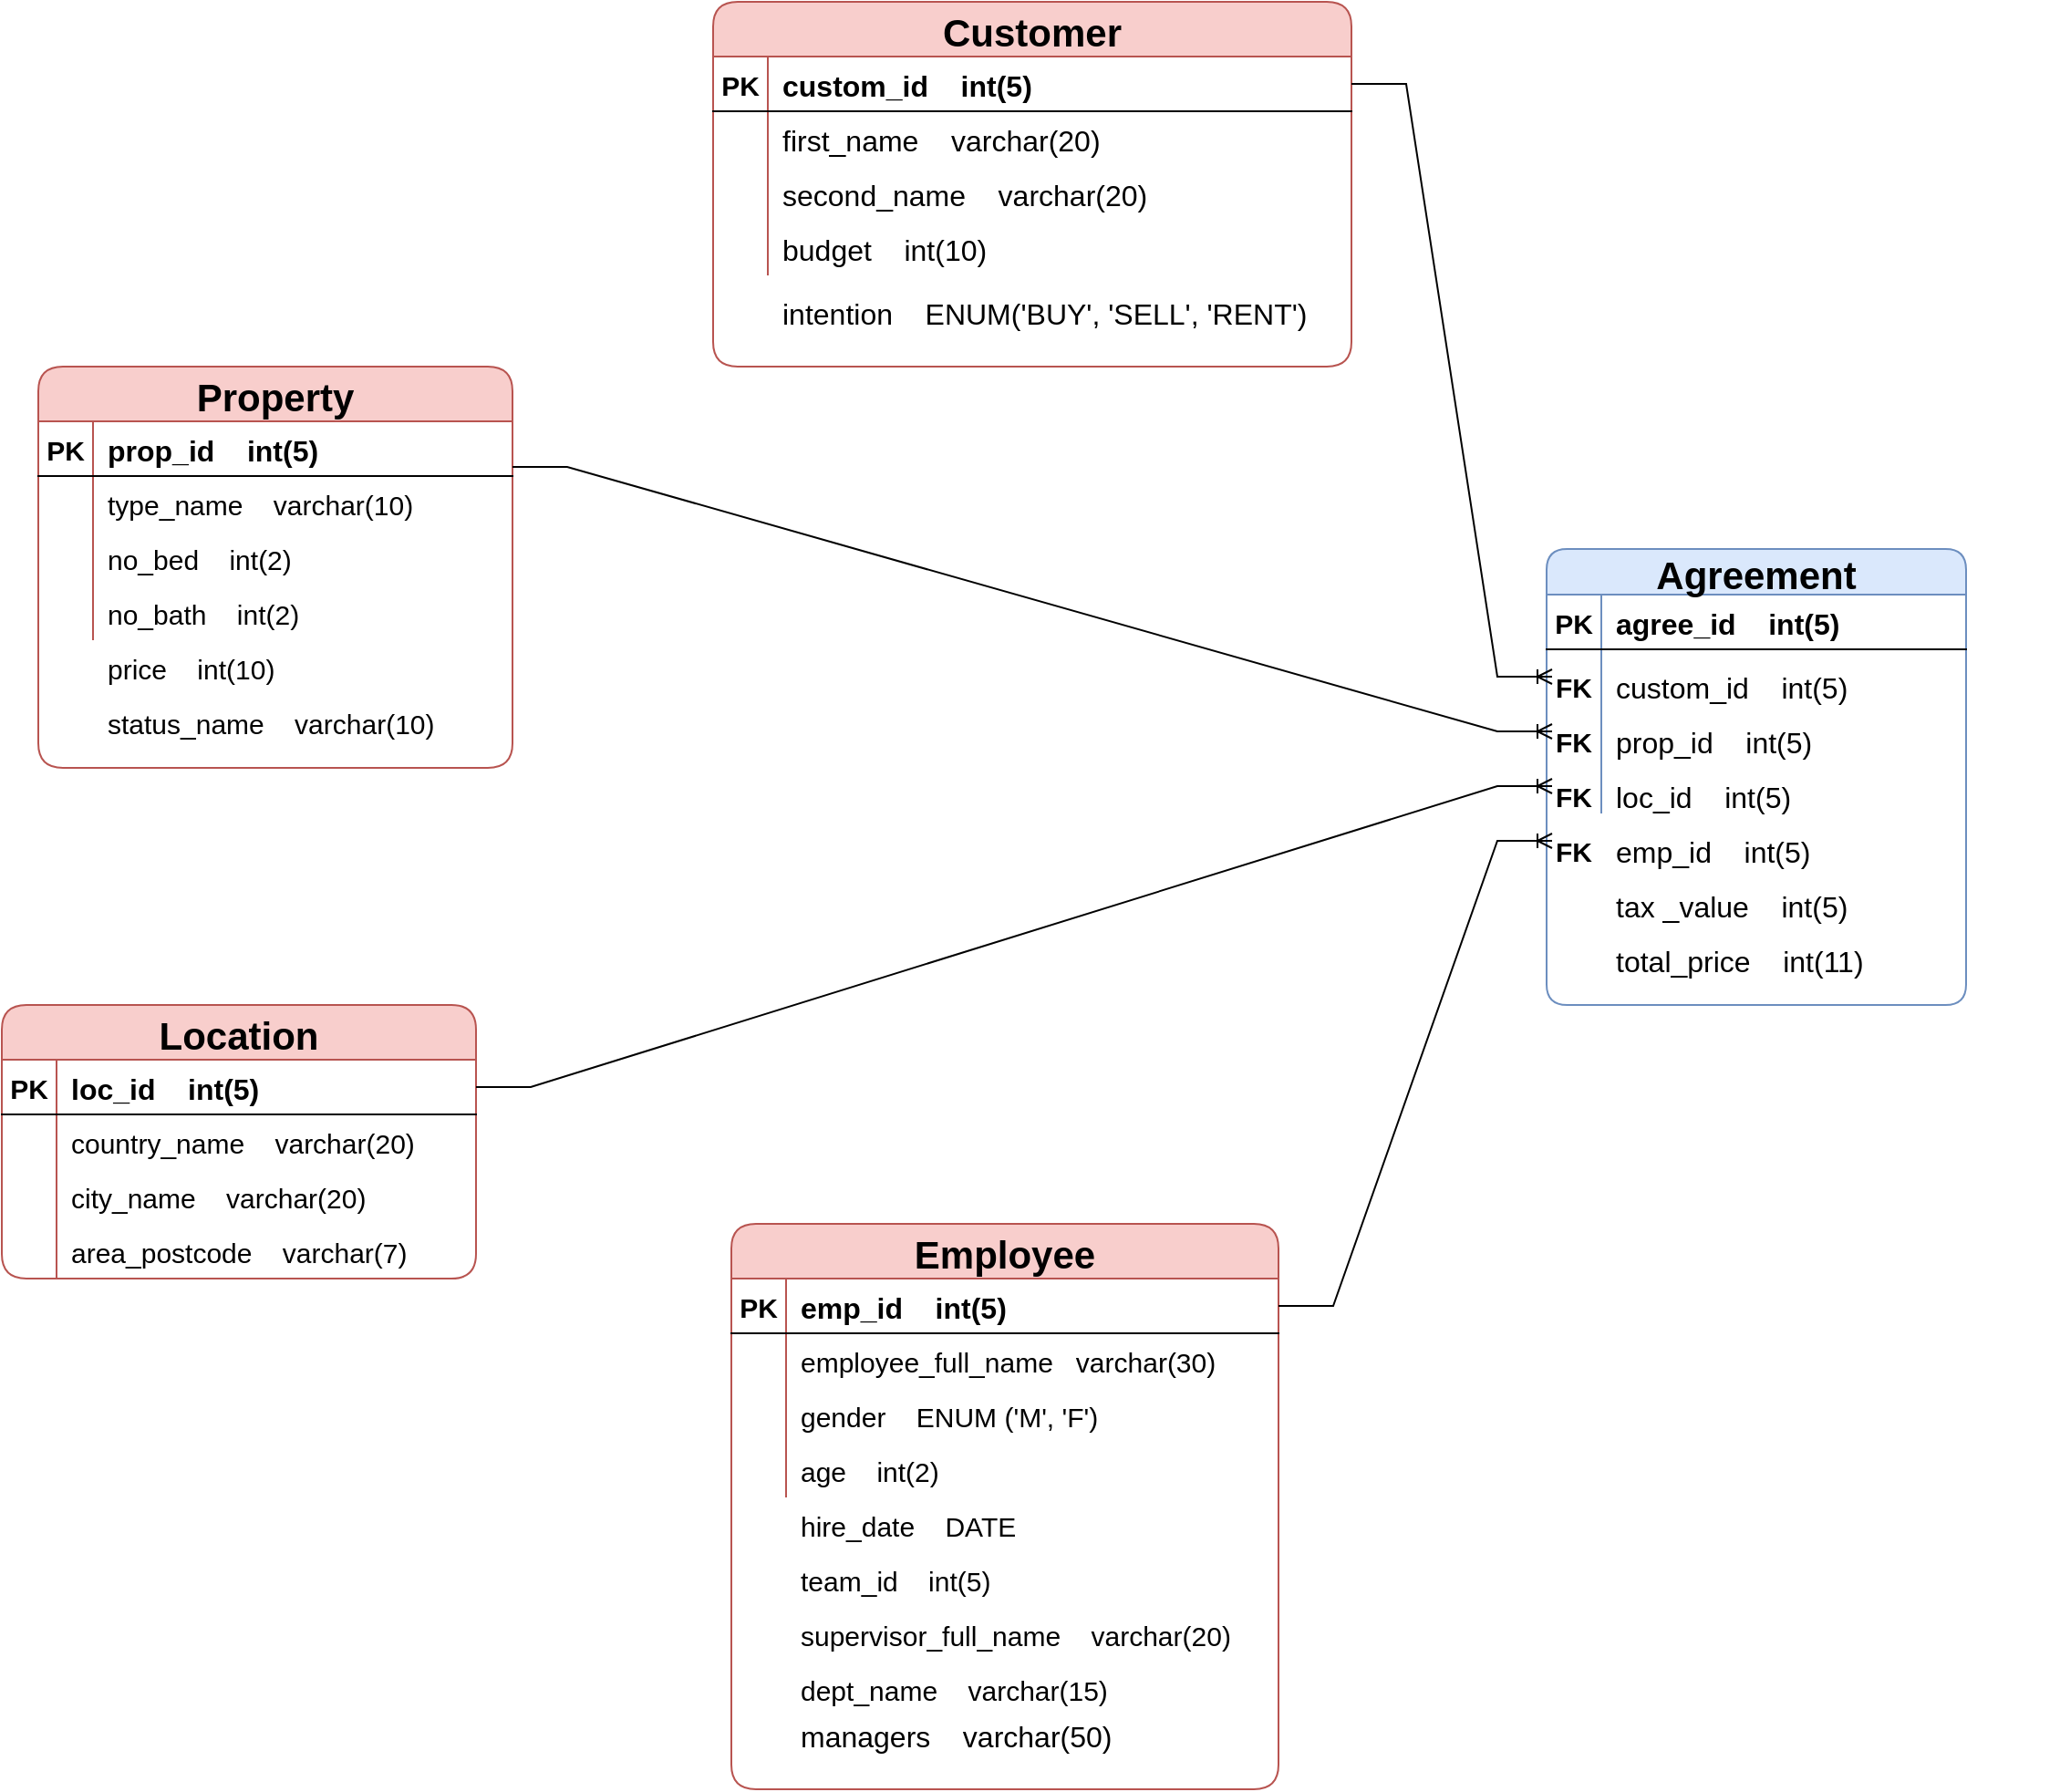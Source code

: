 <mxfile version="16.6.2" type="device"><diagram id="rSum2ojpYqu9q7fzK4AU" name="Page-1"><mxGraphModel dx="1865" dy="547" grid="1" gridSize="10" guides="1" tooltips="1" connect="1" arrows="1" fold="1" page="1" pageScale="1" pageWidth="827" pageHeight="1169" math="0" shadow="0"><root><mxCell id="0"/><mxCell id="1" parent="0"/><mxCell id="z2MzdyvnjzOj2S_PiTlg-1" value="Employee" style="shape=table;startSize=30;container=1;collapsible=1;childLayout=tableLayout;fixedRows=1;rowLines=0;fontStyle=1;align=center;resizeLast=1;fillColor=#f8cecc;strokeColor=#b85450;rounded=1;shadow=0;sketch=0;horizontal=1;verticalAlign=middle;fontSize=21;" parent="1" vertex="1"><mxGeometry x="100" y="700" width="300" height="310" as="geometry"/></mxCell><mxCell id="z2MzdyvnjzOj2S_PiTlg-2" value="" style="shape=tableRow;horizontal=0;startSize=0;swimlaneHead=0;swimlaneBody=0;fillColor=none;collapsible=0;dropTarget=0;points=[[0,0.5],[1,0.5]];portConstraint=eastwest;top=0;left=0;right=0;bottom=1;" parent="z2MzdyvnjzOj2S_PiTlg-1" vertex="1"><mxGeometry y="30" width="300" height="30" as="geometry"/></mxCell><mxCell id="z2MzdyvnjzOj2S_PiTlg-3" value="PK" style="shape=partialRectangle;connectable=0;fillColor=none;top=0;left=0;bottom=0;right=0;fontStyle=1;overflow=hidden;fontSize=15;" parent="z2MzdyvnjzOj2S_PiTlg-2" vertex="1"><mxGeometry width="30" height="30" as="geometry"><mxRectangle width="30" height="30" as="alternateBounds"/></mxGeometry></mxCell><mxCell id="z2MzdyvnjzOj2S_PiTlg-4" value="emp_id    int(5)" style="shape=partialRectangle;connectable=0;fillColor=none;top=0;left=0;bottom=0;right=0;align=left;spacingLeft=6;fontStyle=1;overflow=hidden;labelBackgroundColor=default;fontSize=16;" parent="z2MzdyvnjzOj2S_PiTlg-2" vertex="1"><mxGeometry x="30" width="270" height="30" as="geometry"><mxRectangle width="270" height="30" as="alternateBounds"/></mxGeometry></mxCell><mxCell id="z2MzdyvnjzOj2S_PiTlg-8" value="" style="shape=tableRow;horizontal=0;startSize=0;swimlaneHead=0;swimlaneBody=0;fillColor=none;collapsible=0;dropTarget=0;points=[[0,0.5],[1,0.5]];portConstraint=eastwest;top=0;left=0;right=0;bottom=0;" parent="z2MzdyvnjzOj2S_PiTlg-1" vertex="1"><mxGeometry y="60" width="300" height="30" as="geometry"/></mxCell><mxCell id="z2MzdyvnjzOj2S_PiTlg-9" value="" style="shape=partialRectangle;connectable=0;fillColor=none;top=0;left=0;bottom=0;right=0;editable=1;overflow=hidden;" parent="z2MzdyvnjzOj2S_PiTlg-8" vertex="1"><mxGeometry width="30" height="30" as="geometry"><mxRectangle width="30" height="30" as="alternateBounds"/></mxGeometry></mxCell><mxCell id="z2MzdyvnjzOj2S_PiTlg-10" value="employee_full_name   varchar(30)" style="shape=partialRectangle;connectable=0;fillColor=none;top=0;left=0;bottom=0;right=0;align=left;spacingLeft=6;overflow=hidden;fontSize=15;" parent="z2MzdyvnjzOj2S_PiTlg-8" vertex="1"><mxGeometry x="30" width="270" height="30" as="geometry"><mxRectangle width="270" height="30" as="alternateBounds"/></mxGeometry></mxCell><mxCell id="z2MzdyvnjzOj2S_PiTlg-11" value="" style="shape=tableRow;horizontal=0;startSize=0;swimlaneHead=0;swimlaneBody=0;fillColor=none;collapsible=0;dropTarget=0;points=[[0,0.5],[1,0.5]];portConstraint=eastwest;top=0;left=0;right=0;bottom=0;" parent="z2MzdyvnjzOj2S_PiTlg-1" vertex="1"><mxGeometry y="90" width="300" height="30" as="geometry"/></mxCell><mxCell id="z2MzdyvnjzOj2S_PiTlg-12" value="" style="shape=partialRectangle;connectable=0;fillColor=none;top=0;left=0;bottom=0;right=0;editable=1;overflow=hidden;" parent="z2MzdyvnjzOj2S_PiTlg-11" vertex="1"><mxGeometry width="30" height="30" as="geometry"><mxRectangle width="30" height="30" as="alternateBounds"/></mxGeometry></mxCell><mxCell id="z2MzdyvnjzOj2S_PiTlg-13" value="gender    ENUM ('M', 'F')" style="shape=partialRectangle;connectable=0;fillColor=none;top=0;left=0;bottom=0;right=0;align=left;spacingLeft=6;overflow=hidden;fontSize=15;" parent="z2MzdyvnjzOj2S_PiTlg-11" vertex="1"><mxGeometry x="30" width="270" height="30" as="geometry"><mxRectangle width="270" height="30" as="alternateBounds"/></mxGeometry></mxCell><mxCell id="z2MzdyvnjzOj2S_PiTlg-5" value="" style="shape=tableRow;horizontal=0;startSize=0;swimlaneHead=0;swimlaneBody=0;fillColor=none;collapsible=0;dropTarget=0;points=[[0,0.5],[1,0.5]];portConstraint=eastwest;top=0;left=0;right=0;bottom=0;" parent="z2MzdyvnjzOj2S_PiTlg-1" vertex="1"><mxGeometry y="120" width="300" height="30" as="geometry"/></mxCell><mxCell id="z2MzdyvnjzOj2S_PiTlg-6" value="" style="shape=partialRectangle;connectable=0;fillColor=none;top=0;left=0;bottom=0;right=0;editable=1;overflow=hidden;" parent="z2MzdyvnjzOj2S_PiTlg-5" vertex="1"><mxGeometry width="30" height="30" as="geometry"><mxRectangle width="30" height="30" as="alternateBounds"/></mxGeometry></mxCell><mxCell id="z2MzdyvnjzOj2S_PiTlg-7" value="" style="shape=partialRectangle;connectable=0;fillColor=none;top=0;left=0;bottom=0;right=0;align=left;spacingLeft=6;overflow=hidden;fontSize=15;" parent="z2MzdyvnjzOj2S_PiTlg-5" vertex="1"><mxGeometry x="30" width="270" height="30" as="geometry"><mxRectangle width="270" height="30" as="alternateBounds"/></mxGeometry></mxCell><mxCell id="z2MzdyvnjzOj2S_PiTlg-14" value="age    int(2)" style="shape=partialRectangle;connectable=0;fillColor=none;top=0;left=0;bottom=0;right=0;align=left;spacingLeft=6;overflow=hidden;fontSize=15;" parent="1" vertex="1"><mxGeometry x="130" y="820" width="200" height="30" as="geometry"><mxRectangle width="200" height="30" as="alternateBounds"/></mxGeometry></mxCell><mxCell id="z2MzdyvnjzOj2S_PiTlg-15" value="hire_date    DATE" style="shape=partialRectangle;connectable=0;fillColor=none;top=0;left=0;bottom=0;right=0;align=left;spacingLeft=6;overflow=hidden;fontSize=15;" parent="1" vertex="1"><mxGeometry x="130" y="850" width="200" height="30" as="geometry"><mxRectangle width="200" height="30" as="alternateBounds"/></mxGeometry></mxCell><mxCell id="z2MzdyvnjzOj2S_PiTlg-16" value="team_id    int(5)" style="shape=partialRectangle;connectable=0;fillColor=none;top=0;left=0;bottom=0;right=0;align=left;spacingLeft=6;overflow=hidden;fontSize=15;" parent="1" vertex="1"><mxGeometry x="130" y="880" width="200" height="30" as="geometry"><mxRectangle width="200" height="30" as="alternateBounds"/></mxGeometry></mxCell><mxCell id="z2MzdyvnjzOj2S_PiTlg-18" value="dept_name    varchar(15)" style="shape=partialRectangle;connectable=0;fillColor=none;top=0;left=0;bottom=0;right=0;align=left;spacingLeft=6;overflow=hidden;fontSize=15;" parent="1" vertex="1"><mxGeometry x="130" y="940" width="200" height="30" as="geometry"><mxRectangle width="200" height="30" as="alternateBounds"/></mxGeometry></mxCell><mxCell id="z2MzdyvnjzOj2S_PiTlg-22" value="supervisor_full_name    varchar(20)    " style="shape=partialRectangle;connectable=0;fillColor=none;top=0;left=0;bottom=0;right=0;align=left;spacingLeft=6;overflow=hidden;fontSize=15;" parent="1" vertex="1"><mxGeometry x="130" y="910" width="250" height="30" as="geometry"><mxRectangle width="200" height="30" as="alternateBounds"/></mxGeometry></mxCell><mxCell id="z2MzdyvnjzOj2S_PiTlg-23" value="Location" style="shape=table;startSize=30;container=1;collapsible=1;childLayout=tableLayout;fixedRows=1;rowLines=0;fontStyle=1;align=center;resizeLast=1;fillColor=#f8cecc;strokeColor=#b85450;rounded=1;shadow=0;sketch=0;horizontal=1;verticalAlign=middle;fontSize=21;" parent="1" vertex="1"><mxGeometry x="-300" y="580" width="260" height="150" as="geometry"/></mxCell><mxCell id="z2MzdyvnjzOj2S_PiTlg-24" value="" style="shape=tableRow;horizontal=0;startSize=0;swimlaneHead=0;swimlaneBody=0;fillColor=none;collapsible=0;dropTarget=0;points=[[0,0.5],[1,0.5]];portConstraint=eastwest;top=0;left=0;right=0;bottom=1;fontSize=16;" parent="z2MzdyvnjzOj2S_PiTlg-23" vertex="1"><mxGeometry y="30" width="260" height="30" as="geometry"/></mxCell><mxCell id="z2MzdyvnjzOj2S_PiTlg-25" value="PK" style="shape=partialRectangle;connectable=0;fillColor=none;top=0;left=0;bottom=0;right=0;fontStyle=1;overflow=hidden;fontSize=15;" parent="z2MzdyvnjzOj2S_PiTlg-24" vertex="1"><mxGeometry width="30" height="30" as="geometry"><mxRectangle width="30" height="30" as="alternateBounds"/></mxGeometry></mxCell><mxCell id="z2MzdyvnjzOj2S_PiTlg-26" value="loc_id    int(5)    " style="shape=partialRectangle;connectable=0;fillColor=none;top=0;left=0;bottom=0;right=0;align=left;spacingLeft=6;fontStyle=1;overflow=hidden;labelBackgroundColor=default;fontSize=16;" parent="z2MzdyvnjzOj2S_PiTlg-24" vertex="1"><mxGeometry x="30" width="230" height="30" as="geometry"><mxRectangle width="230" height="30" as="alternateBounds"/></mxGeometry></mxCell><mxCell id="z2MzdyvnjzOj2S_PiTlg-27" value="" style="shape=tableRow;horizontal=0;startSize=0;swimlaneHead=0;swimlaneBody=0;fillColor=none;collapsible=0;dropTarget=0;points=[[0,0.5],[1,0.5]];portConstraint=eastwest;top=0;left=0;right=0;bottom=0;fontSize=16;" parent="z2MzdyvnjzOj2S_PiTlg-23" vertex="1"><mxGeometry y="60" width="260" height="30" as="geometry"/></mxCell><mxCell id="z2MzdyvnjzOj2S_PiTlg-28" value="" style="shape=partialRectangle;connectable=0;fillColor=none;top=0;left=0;bottom=0;right=0;editable=1;overflow=hidden;" parent="z2MzdyvnjzOj2S_PiTlg-27" vertex="1"><mxGeometry width="30" height="30" as="geometry"><mxRectangle width="30" height="30" as="alternateBounds"/></mxGeometry></mxCell><mxCell id="z2MzdyvnjzOj2S_PiTlg-29" value="country_name    varchar(20)" style="shape=partialRectangle;connectable=0;fillColor=none;top=0;left=0;bottom=0;right=0;align=left;spacingLeft=6;overflow=hidden;fontSize=15;" parent="z2MzdyvnjzOj2S_PiTlg-27" vertex="1"><mxGeometry x="30" width="230" height="30" as="geometry"><mxRectangle width="230" height="30" as="alternateBounds"/></mxGeometry></mxCell><mxCell id="z2MzdyvnjzOj2S_PiTlg-30" value="" style="shape=tableRow;horizontal=0;startSize=0;swimlaneHead=0;swimlaneBody=0;fillColor=none;collapsible=0;dropTarget=0;points=[[0,0.5],[1,0.5]];portConstraint=eastwest;top=0;left=0;right=0;bottom=0;" parent="z2MzdyvnjzOj2S_PiTlg-23" vertex="1"><mxGeometry y="90" width="260" height="30" as="geometry"/></mxCell><mxCell id="z2MzdyvnjzOj2S_PiTlg-31" value="" style="shape=partialRectangle;connectable=0;fillColor=none;top=0;left=0;bottom=0;right=0;editable=1;overflow=hidden;" parent="z2MzdyvnjzOj2S_PiTlg-30" vertex="1"><mxGeometry width="30" height="30" as="geometry"><mxRectangle width="30" height="30" as="alternateBounds"/></mxGeometry></mxCell><mxCell id="z2MzdyvnjzOj2S_PiTlg-32" value="city_name    varchar(20)" style="shape=partialRectangle;connectable=0;fillColor=none;top=0;left=0;bottom=0;right=0;align=left;spacingLeft=6;overflow=hidden;fontSize=15;" parent="z2MzdyvnjzOj2S_PiTlg-30" vertex="1"><mxGeometry x="30" width="230" height="30" as="geometry"><mxRectangle width="230" height="30" as="alternateBounds"/></mxGeometry></mxCell><mxCell id="z2MzdyvnjzOj2S_PiTlg-33" value="" style="shape=tableRow;horizontal=0;startSize=0;swimlaneHead=0;swimlaneBody=0;fillColor=none;collapsible=0;dropTarget=0;points=[[0,0.5],[1,0.5]];portConstraint=eastwest;top=0;left=0;right=0;bottom=0;" parent="z2MzdyvnjzOj2S_PiTlg-23" vertex="1"><mxGeometry y="120" width="260" height="30" as="geometry"/></mxCell><mxCell id="z2MzdyvnjzOj2S_PiTlg-34" value="" style="shape=partialRectangle;connectable=0;fillColor=none;top=0;left=0;bottom=0;right=0;editable=1;overflow=hidden;" parent="z2MzdyvnjzOj2S_PiTlg-33" vertex="1"><mxGeometry width="30" height="30" as="geometry"><mxRectangle width="30" height="30" as="alternateBounds"/></mxGeometry></mxCell><mxCell id="z2MzdyvnjzOj2S_PiTlg-35" value="area_postcode    varchar(7)" style="shape=partialRectangle;connectable=0;fillColor=none;top=0;left=0;bottom=0;right=0;align=left;spacingLeft=6;overflow=hidden;fontSize=15;" parent="z2MzdyvnjzOj2S_PiTlg-33" vertex="1"><mxGeometry x="30" width="230" height="30" as="geometry"><mxRectangle width="230" height="30" as="alternateBounds"/></mxGeometry></mxCell><mxCell id="z2MzdyvnjzOj2S_PiTlg-36" value="Property" style="shape=table;startSize=30;container=1;collapsible=1;childLayout=tableLayout;fixedRows=1;rowLines=0;fontStyle=1;align=center;resizeLast=1;fillColor=#f8cecc;strokeColor=#b85450;rounded=1;shadow=0;sketch=0;horizontal=1;verticalAlign=middle;fontSize=21;" parent="1" vertex="1"><mxGeometry x="-280" y="230" width="260" height="220" as="geometry"/></mxCell><mxCell id="z2MzdyvnjzOj2S_PiTlg-37" value="" style="shape=tableRow;horizontal=0;startSize=0;swimlaneHead=0;swimlaneBody=0;fillColor=none;collapsible=0;dropTarget=0;points=[[0,0.5],[1,0.5]];portConstraint=eastwest;top=0;left=0;right=0;bottom=1;" parent="z2MzdyvnjzOj2S_PiTlg-36" vertex="1"><mxGeometry y="30" width="260" height="30" as="geometry"/></mxCell><mxCell id="z2MzdyvnjzOj2S_PiTlg-38" value="PK" style="shape=partialRectangle;connectable=0;fillColor=none;top=0;left=0;bottom=0;right=0;fontStyle=1;overflow=hidden;fontSize=15;" parent="z2MzdyvnjzOj2S_PiTlg-37" vertex="1"><mxGeometry width="30" height="30" as="geometry"><mxRectangle width="30" height="30" as="alternateBounds"/></mxGeometry></mxCell><mxCell id="z2MzdyvnjzOj2S_PiTlg-39" value="prop_id    int(5)" style="shape=partialRectangle;connectable=0;fillColor=none;top=0;left=0;bottom=0;right=0;align=left;spacingLeft=6;fontStyle=1;overflow=hidden;labelBackgroundColor=default;fontSize=16;" parent="z2MzdyvnjzOj2S_PiTlg-37" vertex="1"><mxGeometry x="30" width="230" height="30" as="geometry"><mxRectangle width="230" height="30" as="alternateBounds"/></mxGeometry></mxCell><mxCell id="z2MzdyvnjzOj2S_PiTlg-40" value="" style="shape=tableRow;horizontal=0;startSize=0;swimlaneHead=0;swimlaneBody=0;fillColor=none;collapsible=0;dropTarget=0;points=[[0,0.5],[1,0.5]];portConstraint=eastwest;top=0;left=0;right=0;bottom=0;" parent="z2MzdyvnjzOj2S_PiTlg-36" vertex="1"><mxGeometry y="60" width="260" height="30" as="geometry"/></mxCell><mxCell id="z2MzdyvnjzOj2S_PiTlg-41" value="" style="shape=partialRectangle;connectable=0;fillColor=none;top=0;left=0;bottom=0;right=0;editable=1;overflow=hidden;" parent="z2MzdyvnjzOj2S_PiTlg-40" vertex="1"><mxGeometry width="30" height="30" as="geometry"><mxRectangle width="30" height="30" as="alternateBounds"/></mxGeometry></mxCell><mxCell id="z2MzdyvnjzOj2S_PiTlg-42" value="type_name    varchar(10)" style="shape=partialRectangle;connectable=0;fillColor=none;top=0;left=0;bottom=0;right=0;align=left;spacingLeft=6;overflow=hidden;fontSize=15;" parent="z2MzdyvnjzOj2S_PiTlg-40" vertex="1"><mxGeometry x="30" width="230" height="30" as="geometry"><mxRectangle width="230" height="30" as="alternateBounds"/></mxGeometry></mxCell><mxCell id="z2MzdyvnjzOj2S_PiTlg-43" value="" style="shape=tableRow;horizontal=0;startSize=0;swimlaneHead=0;swimlaneBody=0;fillColor=none;collapsible=0;dropTarget=0;points=[[0,0.5],[1,0.5]];portConstraint=eastwest;top=0;left=0;right=0;bottom=0;" parent="z2MzdyvnjzOj2S_PiTlg-36" vertex="1"><mxGeometry y="90" width="260" height="30" as="geometry"/></mxCell><mxCell id="z2MzdyvnjzOj2S_PiTlg-44" value="" style="shape=partialRectangle;connectable=0;fillColor=none;top=0;left=0;bottom=0;right=0;editable=1;overflow=hidden;" parent="z2MzdyvnjzOj2S_PiTlg-43" vertex="1"><mxGeometry width="30" height="30" as="geometry"><mxRectangle width="30" height="30" as="alternateBounds"/></mxGeometry></mxCell><mxCell id="z2MzdyvnjzOj2S_PiTlg-45" value="no_bed    int(2)" style="shape=partialRectangle;connectable=0;fillColor=none;top=0;left=0;bottom=0;right=0;align=left;spacingLeft=6;overflow=hidden;fontSize=15;" parent="z2MzdyvnjzOj2S_PiTlg-43" vertex="1"><mxGeometry x="30" width="230" height="30" as="geometry"><mxRectangle width="230" height="30" as="alternateBounds"/></mxGeometry></mxCell><mxCell id="z2MzdyvnjzOj2S_PiTlg-46" value="" style="shape=tableRow;horizontal=0;startSize=0;swimlaneHead=0;swimlaneBody=0;fillColor=none;collapsible=0;dropTarget=0;points=[[0,0.5],[1,0.5]];portConstraint=eastwest;top=0;left=0;right=0;bottom=0;" parent="z2MzdyvnjzOj2S_PiTlg-36" vertex="1"><mxGeometry y="120" width="260" height="30" as="geometry"/></mxCell><mxCell id="z2MzdyvnjzOj2S_PiTlg-47" value="" style="shape=partialRectangle;connectable=0;fillColor=none;top=0;left=0;bottom=0;right=0;editable=1;overflow=hidden;" parent="z2MzdyvnjzOj2S_PiTlg-46" vertex="1"><mxGeometry width="30" height="30" as="geometry"><mxRectangle width="30" height="30" as="alternateBounds"/></mxGeometry></mxCell><mxCell id="z2MzdyvnjzOj2S_PiTlg-48" value="no_bath    int(2)" style="shape=partialRectangle;connectable=0;fillColor=none;top=0;left=0;bottom=0;right=0;align=left;spacingLeft=6;overflow=hidden;fontSize=15;" parent="z2MzdyvnjzOj2S_PiTlg-46" vertex="1"><mxGeometry x="30" width="230" height="30" as="geometry"><mxRectangle width="230" height="30" as="alternateBounds"/></mxGeometry></mxCell><mxCell id="z2MzdyvnjzOj2S_PiTlg-49" value="Customer" style="shape=table;startSize=30;container=1;collapsible=1;childLayout=tableLayout;fixedRows=1;rowLines=0;fontStyle=1;align=center;resizeLast=1;fillColor=#f8cecc;strokeColor=#b85450;rounded=1;shadow=0;sketch=0;horizontal=1;verticalAlign=middle;fontSize=21;" parent="1" vertex="1"><mxGeometry x="90" y="30" width="350" height="200" as="geometry"/></mxCell><mxCell id="z2MzdyvnjzOj2S_PiTlg-50" value="" style="shape=tableRow;horizontal=0;startSize=0;swimlaneHead=0;swimlaneBody=0;fillColor=none;collapsible=0;dropTarget=0;points=[[0,0.5],[1,0.5]];portConstraint=eastwest;top=0;left=0;right=0;bottom=1;" parent="z2MzdyvnjzOj2S_PiTlg-49" vertex="1"><mxGeometry y="30" width="350" height="30" as="geometry"/></mxCell><mxCell id="z2MzdyvnjzOj2S_PiTlg-51" value="PK" style="shape=partialRectangle;connectable=0;fillColor=none;top=0;left=0;bottom=0;right=0;fontStyle=1;overflow=hidden;fontSize=15;" parent="z2MzdyvnjzOj2S_PiTlg-50" vertex="1"><mxGeometry width="30" height="30" as="geometry"><mxRectangle width="30" height="30" as="alternateBounds"/></mxGeometry></mxCell><mxCell id="z2MzdyvnjzOj2S_PiTlg-52" value="custom_id    int(5)" style="shape=partialRectangle;connectable=0;fillColor=none;top=0;left=0;bottom=0;right=0;align=left;spacingLeft=6;fontStyle=1;overflow=hidden;labelBackgroundColor=default;fontSize=16;" parent="z2MzdyvnjzOj2S_PiTlg-50" vertex="1"><mxGeometry x="30" width="320" height="30" as="geometry"><mxRectangle width="320" height="30" as="alternateBounds"/></mxGeometry></mxCell><mxCell id="z2MzdyvnjzOj2S_PiTlg-53" value="" style="shape=tableRow;horizontal=0;startSize=0;swimlaneHead=0;swimlaneBody=0;fillColor=none;collapsible=0;dropTarget=0;points=[[0,0.5],[1,0.5]];portConstraint=eastwest;top=0;left=0;right=0;bottom=0;" parent="z2MzdyvnjzOj2S_PiTlg-49" vertex="1"><mxGeometry y="60" width="350" height="30" as="geometry"/></mxCell><mxCell id="z2MzdyvnjzOj2S_PiTlg-54" value="" style="shape=partialRectangle;connectable=0;fillColor=none;top=0;left=0;bottom=0;right=0;editable=1;overflow=hidden;" parent="z2MzdyvnjzOj2S_PiTlg-53" vertex="1"><mxGeometry width="30" height="30" as="geometry"><mxRectangle width="30" height="30" as="alternateBounds"/></mxGeometry></mxCell><mxCell id="z2MzdyvnjzOj2S_PiTlg-55" value="first_name    varchar(20)" style="shape=partialRectangle;connectable=0;fillColor=none;top=0;left=0;bottom=0;right=0;align=left;spacingLeft=6;overflow=hidden;fontSize=16;" parent="z2MzdyvnjzOj2S_PiTlg-53" vertex="1"><mxGeometry x="30" width="320" height="30" as="geometry"><mxRectangle width="320" height="30" as="alternateBounds"/></mxGeometry></mxCell><mxCell id="z2MzdyvnjzOj2S_PiTlg-56" value="" style="shape=tableRow;horizontal=0;startSize=0;swimlaneHead=0;swimlaneBody=0;fillColor=none;collapsible=0;dropTarget=0;points=[[0,0.5],[1,0.5]];portConstraint=eastwest;top=0;left=0;right=0;bottom=0;" parent="z2MzdyvnjzOj2S_PiTlg-49" vertex="1"><mxGeometry y="90" width="350" height="30" as="geometry"/></mxCell><mxCell id="z2MzdyvnjzOj2S_PiTlg-57" value="" style="shape=partialRectangle;connectable=0;fillColor=none;top=0;left=0;bottom=0;right=0;editable=1;overflow=hidden;" parent="z2MzdyvnjzOj2S_PiTlg-56" vertex="1"><mxGeometry width="30" height="30" as="geometry"><mxRectangle width="30" height="30" as="alternateBounds"/></mxGeometry></mxCell><mxCell id="z2MzdyvnjzOj2S_PiTlg-58" value="second_name    varchar(20)" style="shape=partialRectangle;connectable=0;fillColor=none;top=0;left=0;bottom=0;right=0;align=left;spacingLeft=6;overflow=hidden;fontSize=16;" parent="z2MzdyvnjzOj2S_PiTlg-56" vertex="1"><mxGeometry x="30" width="320" height="30" as="geometry"><mxRectangle width="320" height="30" as="alternateBounds"/></mxGeometry></mxCell><mxCell id="z2MzdyvnjzOj2S_PiTlg-59" value="" style="shape=tableRow;horizontal=0;startSize=0;swimlaneHead=0;swimlaneBody=0;fillColor=none;collapsible=0;dropTarget=0;points=[[0,0.5],[1,0.5]];portConstraint=eastwest;top=0;left=0;right=0;bottom=0;" parent="z2MzdyvnjzOj2S_PiTlg-49" vertex="1"><mxGeometry y="120" width="350" height="30" as="geometry"/></mxCell><mxCell id="z2MzdyvnjzOj2S_PiTlg-60" value="" style="shape=partialRectangle;connectable=0;fillColor=none;top=0;left=0;bottom=0;right=0;editable=1;overflow=hidden;" parent="z2MzdyvnjzOj2S_PiTlg-59" vertex="1"><mxGeometry width="30" height="30" as="geometry"><mxRectangle width="30" height="30" as="alternateBounds"/></mxGeometry></mxCell><mxCell id="z2MzdyvnjzOj2S_PiTlg-61" value="budget    int(10)" style="shape=partialRectangle;connectable=0;fillColor=none;top=0;left=0;bottom=0;right=0;align=left;spacingLeft=6;overflow=hidden;fontSize=16;" parent="z2MzdyvnjzOj2S_PiTlg-59" vertex="1"><mxGeometry x="30" width="320" height="30" as="geometry"><mxRectangle width="320" height="30" as="alternateBounds"/></mxGeometry></mxCell><mxCell id="z2MzdyvnjzOj2S_PiTlg-62" value="Agreement" style="shape=table;startSize=25;container=1;collapsible=1;childLayout=tableLayout;fixedRows=1;rowLines=0;fontStyle=1;align=center;resizeLast=1;fillColor=#dae8fc;strokeColor=#6c8ebf;rounded=1;shadow=0;sketch=0;horizontal=1;verticalAlign=middle;fontSize=21;" parent="1" vertex="1"><mxGeometry x="547" y="330" width="230" height="250" as="geometry"/></mxCell><mxCell id="z2MzdyvnjzOj2S_PiTlg-63" value="" style="shape=tableRow;horizontal=0;startSize=0;swimlaneHead=0;swimlaneBody=0;fillColor=none;collapsible=0;dropTarget=0;points=[[0,0.5],[1,0.5]];portConstraint=eastwest;top=0;left=0;right=0;bottom=1;" parent="z2MzdyvnjzOj2S_PiTlg-62" vertex="1"><mxGeometry y="25" width="230" height="30" as="geometry"/></mxCell><mxCell id="z2MzdyvnjzOj2S_PiTlg-64" value="PK" style="shape=partialRectangle;connectable=0;fillColor=none;top=0;left=0;bottom=0;right=0;fontStyle=1;overflow=hidden;fontSize=15;" parent="z2MzdyvnjzOj2S_PiTlg-63" vertex="1"><mxGeometry width="30" height="30" as="geometry"><mxRectangle width="30" height="30" as="alternateBounds"/></mxGeometry></mxCell><mxCell id="z2MzdyvnjzOj2S_PiTlg-65" value="agree_id    int(5)" style="shape=partialRectangle;connectable=0;fillColor=none;top=0;left=0;bottom=0;right=0;align=left;spacingLeft=6;fontStyle=1;overflow=hidden;labelBackgroundColor=default;fontSize=16;" parent="z2MzdyvnjzOj2S_PiTlg-63" vertex="1"><mxGeometry x="30" width="200" height="30" as="geometry"><mxRectangle width="200" height="30" as="alternateBounds"/></mxGeometry></mxCell><mxCell id="z2MzdyvnjzOj2S_PiTlg-66" value="" style="shape=tableRow;horizontal=0;startSize=0;swimlaneHead=0;swimlaneBody=0;fillColor=none;collapsible=0;dropTarget=0;points=[[0,0.5],[1,0.5]];portConstraint=eastwest;top=0;left=0;right=0;bottom=0;" parent="z2MzdyvnjzOj2S_PiTlg-62" vertex="1"><mxGeometry y="55" width="230" height="30" as="geometry"/></mxCell><mxCell id="z2MzdyvnjzOj2S_PiTlg-67" value="" style="shape=partialRectangle;connectable=0;fillColor=none;top=0;left=0;bottom=0;right=0;editable=1;overflow=hidden;" parent="z2MzdyvnjzOj2S_PiTlg-66" vertex="1"><mxGeometry width="30" height="30" as="geometry"><mxRectangle width="30" height="30" as="alternateBounds"/></mxGeometry></mxCell><mxCell id="z2MzdyvnjzOj2S_PiTlg-68" value="" style="shape=partialRectangle;connectable=0;fillColor=none;top=0;left=0;bottom=0;right=0;align=left;spacingLeft=6;overflow=hidden;fontSize=13;" parent="z2MzdyvnjzOj2S_PiTlg-66" vertex="1"><mxGeometry x="30" width="200" height="30" as="geometry"><mxRectangle width="200" height="30" as="alternateBounds"/></mxGeometry></mxCell><mxCell id="z2MzdyvnjzOj2S_PiTlg-69" value="" style="shape=tableRow;horizontal=0;startSize=0;swimlaneHead=0;swimlaneBody=0;fillColor=none;collapsible=0;dropTarget=0;points=[[0,0.5],[1,0.5]];portConstraint=eastwest;top=0;left=0;right=0;bottom=0;" parent="z2MzdyvnjzOj2S_PiTlg-62" vertex="1"><mxGeometry y="85" width="230" height="30" as="geometry"/></mxCell><mxCell id="z2MzdyvnjzOj2S_PiTlg-70" value="" style="shape=partialRectangle;connectable=0;fillColor=none;top=0;left=0;bottom=0;right=0;editable=1;overflow=hidden;" parent="z2MzdyvnjzOj2S_PiTlg-69" vertex="1"><mxGeometry width="30" height="30" as="geometry"><mxRectangle width="30" height="30" as="alternateBounds"/></mxGeometry></mxCell><mxCell id="z2MzdyvnjzOj2S_PiTlg-71" value="" style="shape=partialRectangle;connectable=0;fillColor=none;top=0;left=0;bottom=0;right=0;align=left;spacingLeft=6;overflow=hidden;fontSize=13;" parent="z2MzdyvnjzOj2S_PiTlg-69" vertex="1"><mxGeometry x="30" width="200" height="30" as="geometry"><mxRectangle width="200" height="30" as="alternateBounds"/></mxGeometry></mxCell><mxCell id="z2MzdyvnjzOj2S_PiTlg-72" value="" style="shape=tableRow;horizontal=0;startSize=0;swimlaneHead=0;swimlaneBody=0;fillColor=none;collapsible=0;dropTarget=0;points=[[0,0.5],[1,0.5]];portConstraint=eastwest;top=0;left=0;right=0;bottom=0;" parent="z2MzdyvnjzOj2S_PiTlg-62" vertex="1"><mxGeometry y="115" width="230" height="30" as="geometry"/></mxCell><mxCell id="z2MzdyvnjzOj2S_PiTlg-73" value="" style="shape=partialRectangle;connectable=0;fillColor=none;top=0;left=0;bottom=0;right=0;editable=1;overflow=hidden;" parent="z2MzdyvnjzOj2S_PiTlg-72" vertex="1"><mxGeometry width="30" height="30" as="geometry"><mxRectangle width="30" height="30" as="alternateBounds"/></mxGeometry></mxCell><mxCell id="z2MzdyvnjzOj2S_PiTlg-74" value="" style="shape=partialRectangle;connectable=0;fillColor=none;top=0;left=0;bottom=0;right=0;align=left;spacingLeft=6;overflow=hidden;fontSize=13;" parent="z2MzdyvnjzOj2S_PiTlg-72" vertex="1"><mxGeometry x="30" width="200" height="30" as="geometry"><mxRectangle width="200" height="30" as="alternateBounds"/></mxGeometry></mxCell><mxCell id="z2MzdyvnjzOj2S_PiTlg-76" value="intention    ENUM('BUY', 'SELL', 'RENT')&#10;" style="shape=partialRectangle;connectable=0;fillColor=none;top=0;left=0;bottom=0;right=0;align=left;spacingLeft=6;overflow=hidden;fontSize=16;" parent="1" vertex="1"><mxGeometry x="120" y="190" width="310" height="30" as="geometry"><mxRectangle width="230" height="30" as="alternateBounds"/></mxGeometry></mxCell><mxCell id="z2MzdyvnjzOj2S_PiTlg-77" value="" style="shape=tableRow;horizontal=0;startSize=0;swimlaneHead=0;swimlaneBody=0;fillColor=none;collapsible=0;dropTarget=0;points=[[0,0.5],[1,0.5]];portConstraint=eastwest;top=0;left=0;right=0;bottom=0;" parent="1" vertex="1"><mxGeometry x="-280" y="380" width="260" height="30" as="geometry"/></mxCell><mxCell id="z2MzdyvnjzOj2S_PiTlg-78" value="" style="shape=partialRectangle;connectable=0;fillColor=none;top=0;left=0;bottom=0;right=0;editable=1;overflow=hidden;" parent="z2MzdyvnjzOj2S_PiTlg-77" vertex="1"><mxGeometry width="30" height="30" as="geometry"><mxRectangle width="30" height="30" as="alternateBounds"/></mxGeometry></mxCell><mxCell id="z2MzdyvnjzOj2S_PiTlg-79" value="price    int(10)" style="shape=partialRectangle;connectable=0;fillColor=none;top=0;left=0;bottom=0;right=0;align=left;spacingLeft=6;overflow=hidden;fontSize=15;" parent="z2MzdyvnjzOj2S_PiTlg-77" vertex="1"><mxGeometry x="30" width="230" height="30" as="geometry"><mxRectangle width="230" height="30" as="alternateBounds"/></mxGeometry></mxCell><mxCell id="z2MzdyvnjzOj2S_PiTlg-80" value="status_name    varchar(10)" style="shape=partialRectangle;connectable=0;fillColor=none;top=0;left=0;bottom=0;right=0;align=left;spacingLeft=6;overflow=hidden;fontSize=15;" parent="1" vertex="1"><mxGeometry x="-250" y="410" width="230" height="30" as="geometry"><mxRectangle width="230" height="30" as="alternateBounds"/></mxGeometry></mxCell><mxCell id="z2MzdyvnjzOj2S_PiTlg-81" value="custom_id    int(5)" style="shape=partialRectangle;connectable=0;fillColor=none;top=0;left=0;bottom=0;right=0;align=left;spacingLeft=6;overflow=hidden;fontSize=16;" parent="1" vertex="1"><mxGeometry x="577" y="390" width="200" height="30" as="geometry"><mxRectangle width="200" height="30" as="alternateBounds"/></mxGeometry></mxCell><mxCell id="z2MzdyvnjzOj2S_PiTlg-82" value="prop_id    int(5)" style="shape=partialRectangle;connectable=0;fillColor=none;top=0;left=0;bottom=0;right=0;align=left;spacingLeft=6;overflow=hidden;fontSize=16;" parent="1" vertex="1"><mxGeometry x="577" y="420" width="200" height="30" as="geometry"><mxRectangle width="200" height="30" as="alternateBounds"/></mxGeometry></mxCell><mxCell id="z2MzdyvnjzOj2S_PiTlg-83" value="loc_id    int(5)" style="shape=partialRectangle;connectable=0;fillColor=none;top=0;left=0;bottom=0;right=0;align=left;spacingLeft=6;overflow=hidden;fontSize=16;" parent="1" vertex="1"><mxGeometry x="577" y="450" width="200" height="30" as="geometry"><mxRectangle width="200" height="30" as="alternateBounds"/></mxGeometry></mxCell><mxCell id="z2MzdyvnjzOj2S_PiTlg-84" value="emp_id    int(5)" style="shape=partialRectangle;connectable=0;fillColor=none;top=0;left=0;bottom=0;right=0;align=left;spacingLeft=6;overflow=hidden;fontSize=16;" parent="1" vertex="1"><mxGeometry x="577" y="480" width="230" height="30" as="geometry"><mxRectangle width="200" height="30" as="alternateBounds"/></mxGeometry></mxCell><mxCell id="z2MzdyvnjzOj2S_PiTlg-85" value="total_price    int(11)" style="shape=partialRectangle;connectable=0;fillColor=none;top=0;left=0;bottom=0;right=0;align=left;spacingLeft=6;overflow=hidden;fontSize=16;" parent="1" vertex="1"><mxGeometry x="577" y="540" width="200" height="30" as="geometry"><mxRectangle width="200" height="30" as="alternateBounds"/></mxGeometry></mxCell><mxCell id="z2MzdyvnjzOj2S_PiTlg-87" value="tax _value    int(5)" style="shape=partialRectangle;connectable=0;fillColor=none;top=0;left=0;bottom=0;right=0;align=left;spacingLeft=6;overflow=hidden;fontSize=16;" parent="1" vertex="1"><mxGeometry x="577" y="510" width="250" height="30" as="geometry"><mxRectangle width="200" height="30" as="alternateBounds"/></mxGeometry></mxCell><mxCell id="z2MzdyvnjzOj2S_PiTlg-97" value="FK" style="shape=partialRectangle;connectable=0;fillColor=none;top=0;left=0;bottom=0;right=0;fontStyle=1;overflow=hidden;fontSize=15;" parent="1" vertex="1"><mxGeometry x="547" y="480" width="30" height="30" as="geometry"><mxRectangle width="30" height="30" as="alternateBounds"/></mxGeometry></mxCell><mxCell id="z2MzdyvnjzOj2S_PiTlg-98" value="FK" style="shape=partialRectangle;connectable=0;fillColor=none;top=0;left=0;bottom=0;right=0;fontStyle=1;overflow=hidden;fontSize=15;" parent="1" vertex="1"><mxGeometry x="547" y="450" width="30" height="30" as="geometry"><mxRectangle width="30" height="30" as="alternateBounds"/></mxGeometry></mxCell><mxCell id="z2MzdyvnjzOj2S_PiTlg-99" value="FK" style="shape=partialRectangle;connectable=0;fillColor=none;top=0;left=0;bottom=0;right=0;fontStyle=1;overflow=hidden;fontSize=15;" parent="1" vertex="1"><mxGeometry x="547" y="420" width="30" height="30" as="geometry"><mxRectangle width="30" height="30" as="alternateBounds"/></mxGeometry></mxCell><mxCell id="z2MzdyvnjzOj2S_PiTlg-100" value="FK" style="shape=partialRectangle;connectable=0;fillColor=none;top=0;left=0;bottom=0;right=0;fontStyle=1;overflow=hidden;fontSize=15;" parent="1" vertex="1"><mxGeometry x="547" y="390" width="30" height="30" as="geometry"><mxRectangle width="30" height="30" as="alternateBounds"/></mxGeometry></mxCell><mxCell id="z2MzdyvnjzOj2S_PiTlg-101" value="managers    varchar(50)&#10;" style="shape=partialRectangle;connectable=0;fillColor=none;top=0;left=0;bottom=0;right=0;align=left;spacingLeft=6;overflow=hidden;fontSize=16;" parent="1" vertex="1"><mxGeometry x="130" y="970" width="230" height="30" as="geometry"><mxRectangle width="200" height="30" as="alternateBounds"/></mxGeometry></mxCell><mxCell id="z2MzdyvnjzOj2S_PiTlg-102" value="" style="edgeStyle=entityRelationEdgeStyle;fontSize=12;html=1;endArrow=ERoneToMany;rounded=0;" parent="1" source="z2MzdyvnjzOj2S_PiTlg-2" edge="1"><mxGeometry width="100" height="100" relative="1" as="geometry"><mxPoint x="200" y="460" as="sourcePoint"/><mxPoint x="550" y="490" as="targetPoint"/></mxGeometry></mxCell><mxCell id="z2MzdyvnjzOj2S_PiTlg-122" value="" style="edgeStyle=entityRelationEdgeStyle;fontSize=12;html=1;endArrow=ERoneToMany;rounded=0;" parent="1" source="z2MzdyvnjzOj2S_PiTlg-50" edge="1"><mxGeometry width="100" height="100" relative="1" as="geometry"><mxPoint x="200" y="460" as="sourcePoint"/><mxPoint x="550" y="400" as="targetPoint"/></mxGeometry></mxCell><mxCell id="z2MzdyvnjzOj2S_PiTlg-123" value="" style="edgeStyle=entityRelationEdgeStyle;fontSize=12;html=1;endArrow=ERoneToMany;rounded=0;exitX=1;exitY=0.5;exitDx=0;exitDy=0;" parent="1" source="z2MzdyvnjzOj2S_PiTlg-24" edge="1"><mxGeometry width="100" height="100" relative="1" as="geometry"><mxPoint x="200" y="460" as="sourcePoint"/><mxPoint x="550" y="460" as="targetPoint"/></mxGeometry></mxCell><mxCell id="z2MzdyvnjzOj2S_PiTlg-124" value="" style="edgeStyle=entityRelationEdgeStyle;fontSize=12;html=1;endArrow=ERoneToMany;rounded=0;exitX=1;exitY=0.25;exitDx=0;exitDy=0;" parent="1" source="z2MzdyvnjzOj2S_PiTlg-36" edge="1"><mxGeometry width="100" height="100" relative="1" as="geometry"><mxPoint x="310" y="360" as="sourcePoint"/><mxPoint x="550" y="430" as="targetPoint"/></mxGeometry></mxCell></root></mxGraphModel></diagram></mxfile>
